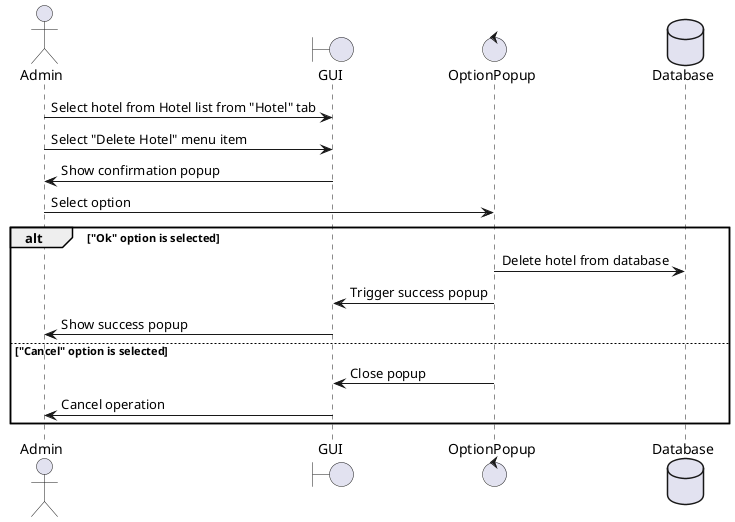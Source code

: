@startuml hotel-delete

actor Admin as A
boundary GUI as G
control OptionPopup as O
database Database as D

A -> G : Select hotel from Hotel list from "Hotel" tab
A -> G : Select "Delete Hotel" menu item
G -> A : Show confirmation popup
A -> O : Select option
alt "Ok" option is selected
    O -> D : Delete hotel from database
    O -> G : Trigger success popup
    G -> A : Show success popup
else "Cancel" option is selected
    O -> G : Close popup
    G -> A : Cancel operation
end

@enduml
